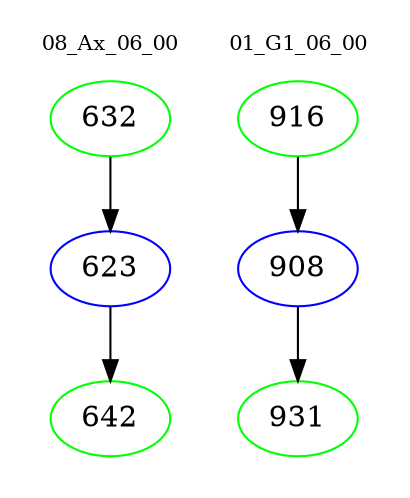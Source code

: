 digraph{
subgraph cluster_0 {
color = white
label = "08_Ax_06_00";
fontsize=10;
T0_632 [label="632", color="green"]
T0_632 -> T0_623 [color="black"]
T0_623 [label="623", color="blue"]
T0_623 -> T0_642 [color="black"]
T0_642 [label="642", color="green"]
}
subgraph cluster_1 {
color = white
label = "01_G1_06_00";
fontsize=10;
T1_916 [label="916", color="green"]
T1_916 -> T1_908 [color="black"]
T1_908 [label="908", color="blue"]
T1_908 -> T1_931 [color="black"]
T1_931 [label="931", color="green"]
}
}

